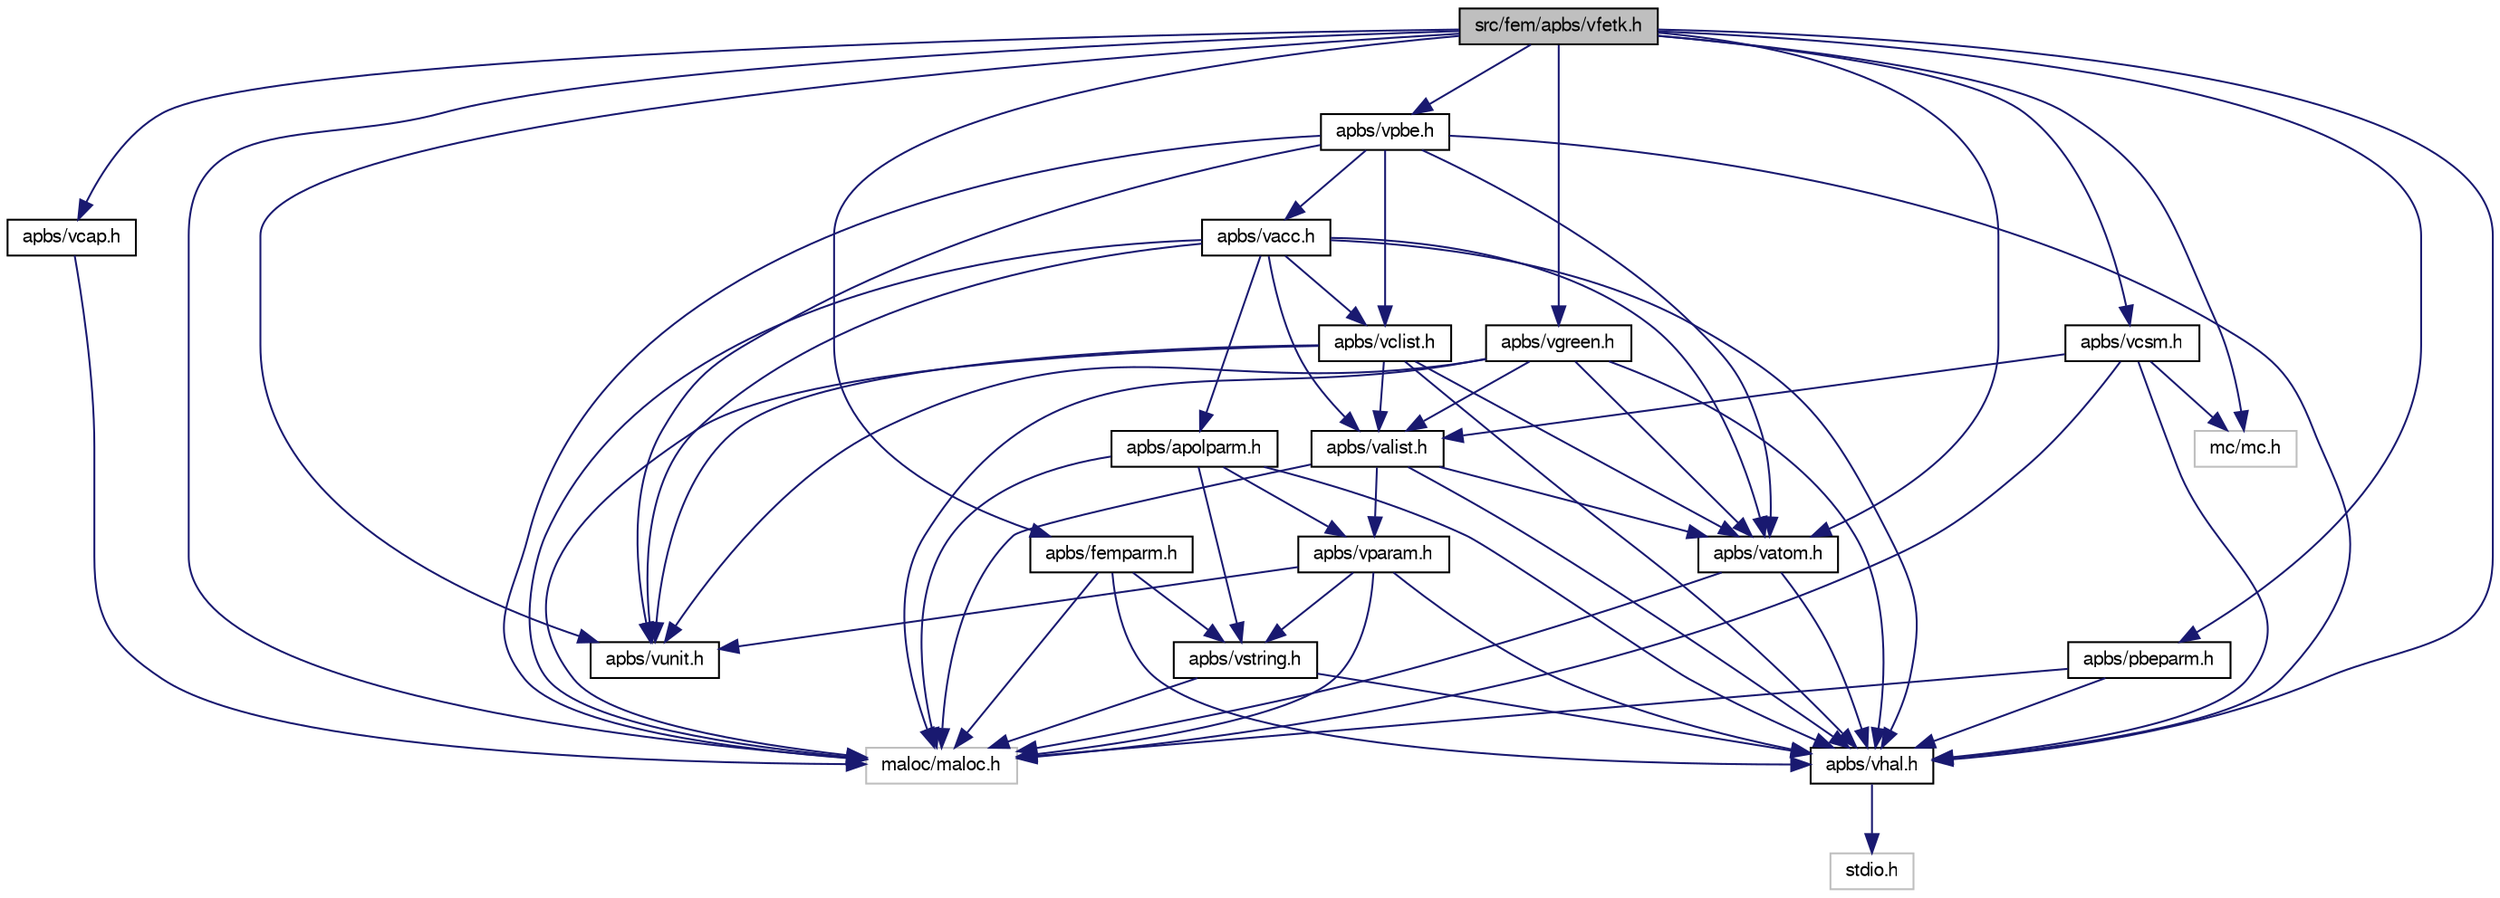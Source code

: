 digraph "src/fem/apbs/vfetk.h"
{
  edge [fontname="FreeSans",fontsize="10",labelfontname="FreeSans",labelfontsize="10"];
  node [fontname="FreeSans",fontsize="10",shape=record];
  Node1 [label="src/fem/apbs/vfetk.h",height=0.2,width=0.4,color="black", fillcolor="grey75", style="filled" fontcolor="black"];
  Node1 -> Node2 [color="midnightblue",fontsize="10",style="solid",fontname="FreeSans"];
  Node2 [label="maloc/maloc.h",height=0.2,width=0.4,color="grey75", fillcolor="white", style="filled"];
  Node1 -> Node3 [color="midnightblue",fontsize="10",style="solid",fontname="FreeSans"];
  Node3 [label="mc/mc.h",height=0.2,width=0.4,color="grey75", fillcolor="white", style="filled"];
  Node1 -> Node4 [color="midnightblue",fontsize="10",style="solid",fontname="FreeSans"];
  Node4 [label="apbs/vhal.h",height=0.2,width=0.4,color="black", fillcolor="white", style="filled",URL="$vhal_8h.html",tooltip="Contains generic macro definitions for APBS."];
  Node4 -> Node5 [color="midnightblue",fontsize="10",style="solid",fontname="FreeSans"];
  Node5 [label="stdio.h",height=0.2,width=0.4,color="grey75", fillcolor="white", style="filled"];
  Node1 -> Node6 [color="midnightblue",fontsize="10",style="solid",fontname="FreeSans"];
  Node6 [label="apbs/vatom.h",height=0.2,width=0.4,color="black", fillcolor="white", style="filled",URL="$vatom_8h.html",tooltip="Contains declarations for class Vatom."];
  Node6 -> Node2 [color="midnightblue",fontsize="10",style="solid",fontname="FreeSans"];
  Node6 -> Node4 [color="midnightblue",fontsize="10",style="solid",fontname="FreeSans"];
  Node1 -> Node7 [color="midnightblue",fontsize="10",style="solid",fontname="FreeSans"];
  Node7 [label="apbs/vcsm.h",height=0.2,width=0.4,color="black", fillcolor="white", style="filled",URL="$vcsm_8h.html",tooltip="Contains declarations for the Vcsm class."];
  Node7 -> Node2 [color="midnightblue",fontsize="10",style="solid",fontname="FreeSans"];
  Node7 -> Node4 [color="midnightblue",fontsize="10",style="solid",fontname="FreeSans"];
  Node7 -> Node8 [color="midnightblue",fontsize="10",style="solid",fontname="FreeSans"];
  Node8 [label="apbs/valist.h",height=0.2,width=0.4,color="black", fillcolor="white", style="filled",URL="$valist_8h.html",tooltip="Contains declarations for class Valist."];
  Node8 -> Node2 [color="midnightblue",fontsize="10",style="solid",fontname="FreeSans"];
  Node8 -> Node4 [color="midnightblue",fontsize="10",style="solid",fontname="FreeSans"];
  Node8 -> Node6 [color="midnightblue",fontsize="10",style="solid",fontname="FreeSans"];
  Node8 -> Node9 [color="midnightblue",fontsize="10",style="solid",fontname="FreeSans"];
  Node9 [label="apbs/vparam.h",height=0.2,width=0.4,color="black", fillcolor="white", style="filled",URL="$vparam_8h.html",tooltip="Contains declarations for class Vparam."];
  Node9 -> Node2 [color="midnightblue",fontsize="10",style="solid",fontname="FreeSans"];
  Node9 -> Node4 [color="midnightblue",fontsize="10",style="solid",fontname="FreeSans"];
  Node9 -> Node10 [color="midnightblue",fontsize="10",style="solid",fontname="FreeSans"];
  Node10 [label="apbs/vunit.h",height=0.2,width=0.4,color="black", fillcolor="white", style="filled",URL="$vunit_8h.html",tooltip="Contains a collection of useful constants and conversion factors."];
  Node9 -> Node11 [color="midnightblue",fontsize="10",style="solid",fontname="FreeSans"];
  Node11 [label="apbs/vstring.h",height=0.2,width=0.4,color="black", fillcolor="white", style="filled",URL="$vstring_8h.html",tooltip="Contains declarations for class Vstring."];
  Node11 -> Node2 [color="midnightblue",fontsize="10",style="solid",fontname="FreeSans"];
  Node11 -> Node4 [color="midnightblue",fontsize="10",style="solid",fontname="FreeSans"];
  Node7 -> Node3 [color="midnightblue",fontsize="10",style="solid",fontname="FreeSans"];
  Node1 -> Node12 [color="midnightblue",fontsize="10",style="solid",fontname="FreeSans"];
  Node12 [label="apbs/vpbe.h",height=0.2,width=0.4,color="black", fillcolor="white", style="filled",URL="$vpbe_8h.html",tooltip="Contains declarations for class Vpbe."];
  Node12 -> Node2 [color="midnightblue",fontsize="10",style="solid",fontname="FreeSans"];
  Node12 -> Node4 [color="midnightblue",fontsize="10",style="solid",fontname="FreeSans"];
  Node12 -> Node10 [color="midnightblue",fontsize="10",style="solid",fontname="FreeSans"];
  Node12 -> Node6 [color="midnightblue",fontsize="10",style="solid",fontname="FreeSans"];
  Node12 -> Node13 [color="midnightblue",fontsize="10",style="solid",fontname="FreeSans"];
  Node13 [label="apbs/vacc.h",height=0.2,width=0.4,color="black", fillcolor="white", style="filled",URL="$vacc_8h.html",tooltip="Contains declarations for class Vacc."];
  Node13 -> Node2 [color="midnightblue",fontsize="10",style="solid",fontname="FreeSans"];
  Node13 -> Node4 [color="midnightblue",fontsize="10",style="solid",fontname="FreeSans"];
  Node13 -> Node8 [color="midnightblue",fontsize="10",style="solid",fontname="FreeSans"];
  Node13 -> Node14 [color="midnightblue",fontsize="10",style="solid",fontname="FreeSans"];
  Node14 [label="apbs/vclist.h",height=0.2,width=0.4,color="black", fillcolor="white", style="filled",URL="$vclist_8h.html",tooltip="Contains declarations for class Vclist."];
  Node14 -> Node2 [color="midnightblue",fontsize="10",style="solid",fontname="FreeSans"];
  Node14 -> Node4 [color="midnightblue",fontsize="10",style="solid",fontname="FreeSans"];
  Node14 -> Node8 [color="midnightblue",fontsize="10",style="solid",fontname="FreeSans"];
  Node14 -> Node6 [color="midnightblue",fontsize="10",style="solid",fontname="FreeSans"];
  Node14 -> Node10 [color="midnightblue",fontsize="10",style="solid",fontname="FreeSans"];
  Node13 -> Node6 [color="midnightblue",fontsize="10",style="solid",fontname="FreeSans"];
  Node13 -> Node10 [color="midnightblue",fontsize="10",style="solid",fontname="FreeSans"];
  Node13 -> Node15 [color="midnightblue",fontsize="10",style="solid",fontname="FreeSans"];
  Node15 [label="apbs/apolparm.h",height=0.2,width=0.4,color="black", fillcolor="white", style="filled",URL="$apolparm_8h_source.html"];
  Node15 -> Node2 [color="midnightblue",fontsize="10",style="solid",fontname="FreeSans"];
  Node15 -> Node4 [color="midnightblue",fontsize="10",style="solid",fontname="FreeSans"];
  Node15 -> Node11 [color="midnightblue",fontsize="10",style="solid",fontname="FreeSans"];
  Node15 -> Node9 [color="midnightblue",fontsize="10",style="solid",fontname="FreeSans"];
  Node12 -> Node14 [color="midnightblue",fontsize="10",style="solid",fontname="FreeSans"];
  Node1 -> Node10 [color="midnightblue",fontsize="10",style="solid",fontname="FreeSans"];
  Node1 -> Node16 [color="midnightblue",fontsize="10",style="solid",fontname="FreeSans"];
  Node16 [label="apbs/vgreen.h",height=0.2,width=0.4,color="black", fillcolor="white", style="filled",URL="$vgreen_8h.html",tooltip="Contains declarations for class Vgreen."];
  Node16 -> Node2 [color="midnightblue",fontsize="10",style="solid",fontname="FreeSans"];
  Node16 -> Node4 [color="midnightblue",fontsize="10",style="solid",fontname="FreeSans"];
  Node16 -> Node10 [color="midnightblue",fontsize="10",style="solid",fontname="FreeSans"];
  Node16 -> Node6 [color="midnightblue",fontsize="10",style="solid",fontname="FreeSans"];
  Node16 -> Node8 [color="midnightblue",fontsize="10",style="solid",fontname="FreeSans"];
  Node1 -> Node17 [color="midnightblue",fontsize="10",style="solid",fontname="FreeSans"];
  Node17 [label="apbs/vcap.h",height=0.2,width=0.4,color="black", fillcolor="white", style="filled",URL="$vcap_8h.html",tooltip="Contains declarations for class Vcap."];
  Node17 -> Node2 [color="midnightblue",fontsize="10",style="solid",fontname="FreeSans"];
  Node1 -> Node18 [color="midnightblue",fontsize="10",style="solid",fontname="FreeSans"];
  Node18 [label="apbs/pbeparm.h",height=0.2,width=0.4,color="black", fillcolor="white", style="filled",URL="$pbeparm_8h.html",tooltip="Contains declarations for class PBEparm."];
  Node18 -> Node2 [color="midnightblue",fontsize="10",style="solid",fontname="FreeSans"];
  Node18 -> Node4 [color="midnightblue",fontsize="10",style="solid",fontname="FreeSans"];
  Node1 -> Node19 [color="midnightblue",fontsize="10",style="solid",fontname="FreeSans"];
  Node19 [label="apbs/femparm.h",height=0.2,width=0.4,color="black", fillcolor="white", style="filled",URL="$femparm_8h.html",tooltip="Contains declarations for class APOLparm."];
  Node19 -> Node2 [color="midnightblue",fontsize="10",style="solid",fontname="FreeSans"];
  Node19 -> Node4 [color="midnightblue",fontsize="10",style="solid",fontname="FreeSans"];
  Node19 -> Node11 [color="midnightblue",fontsize="10",style="solid",fontname="FreeSans"];
}
